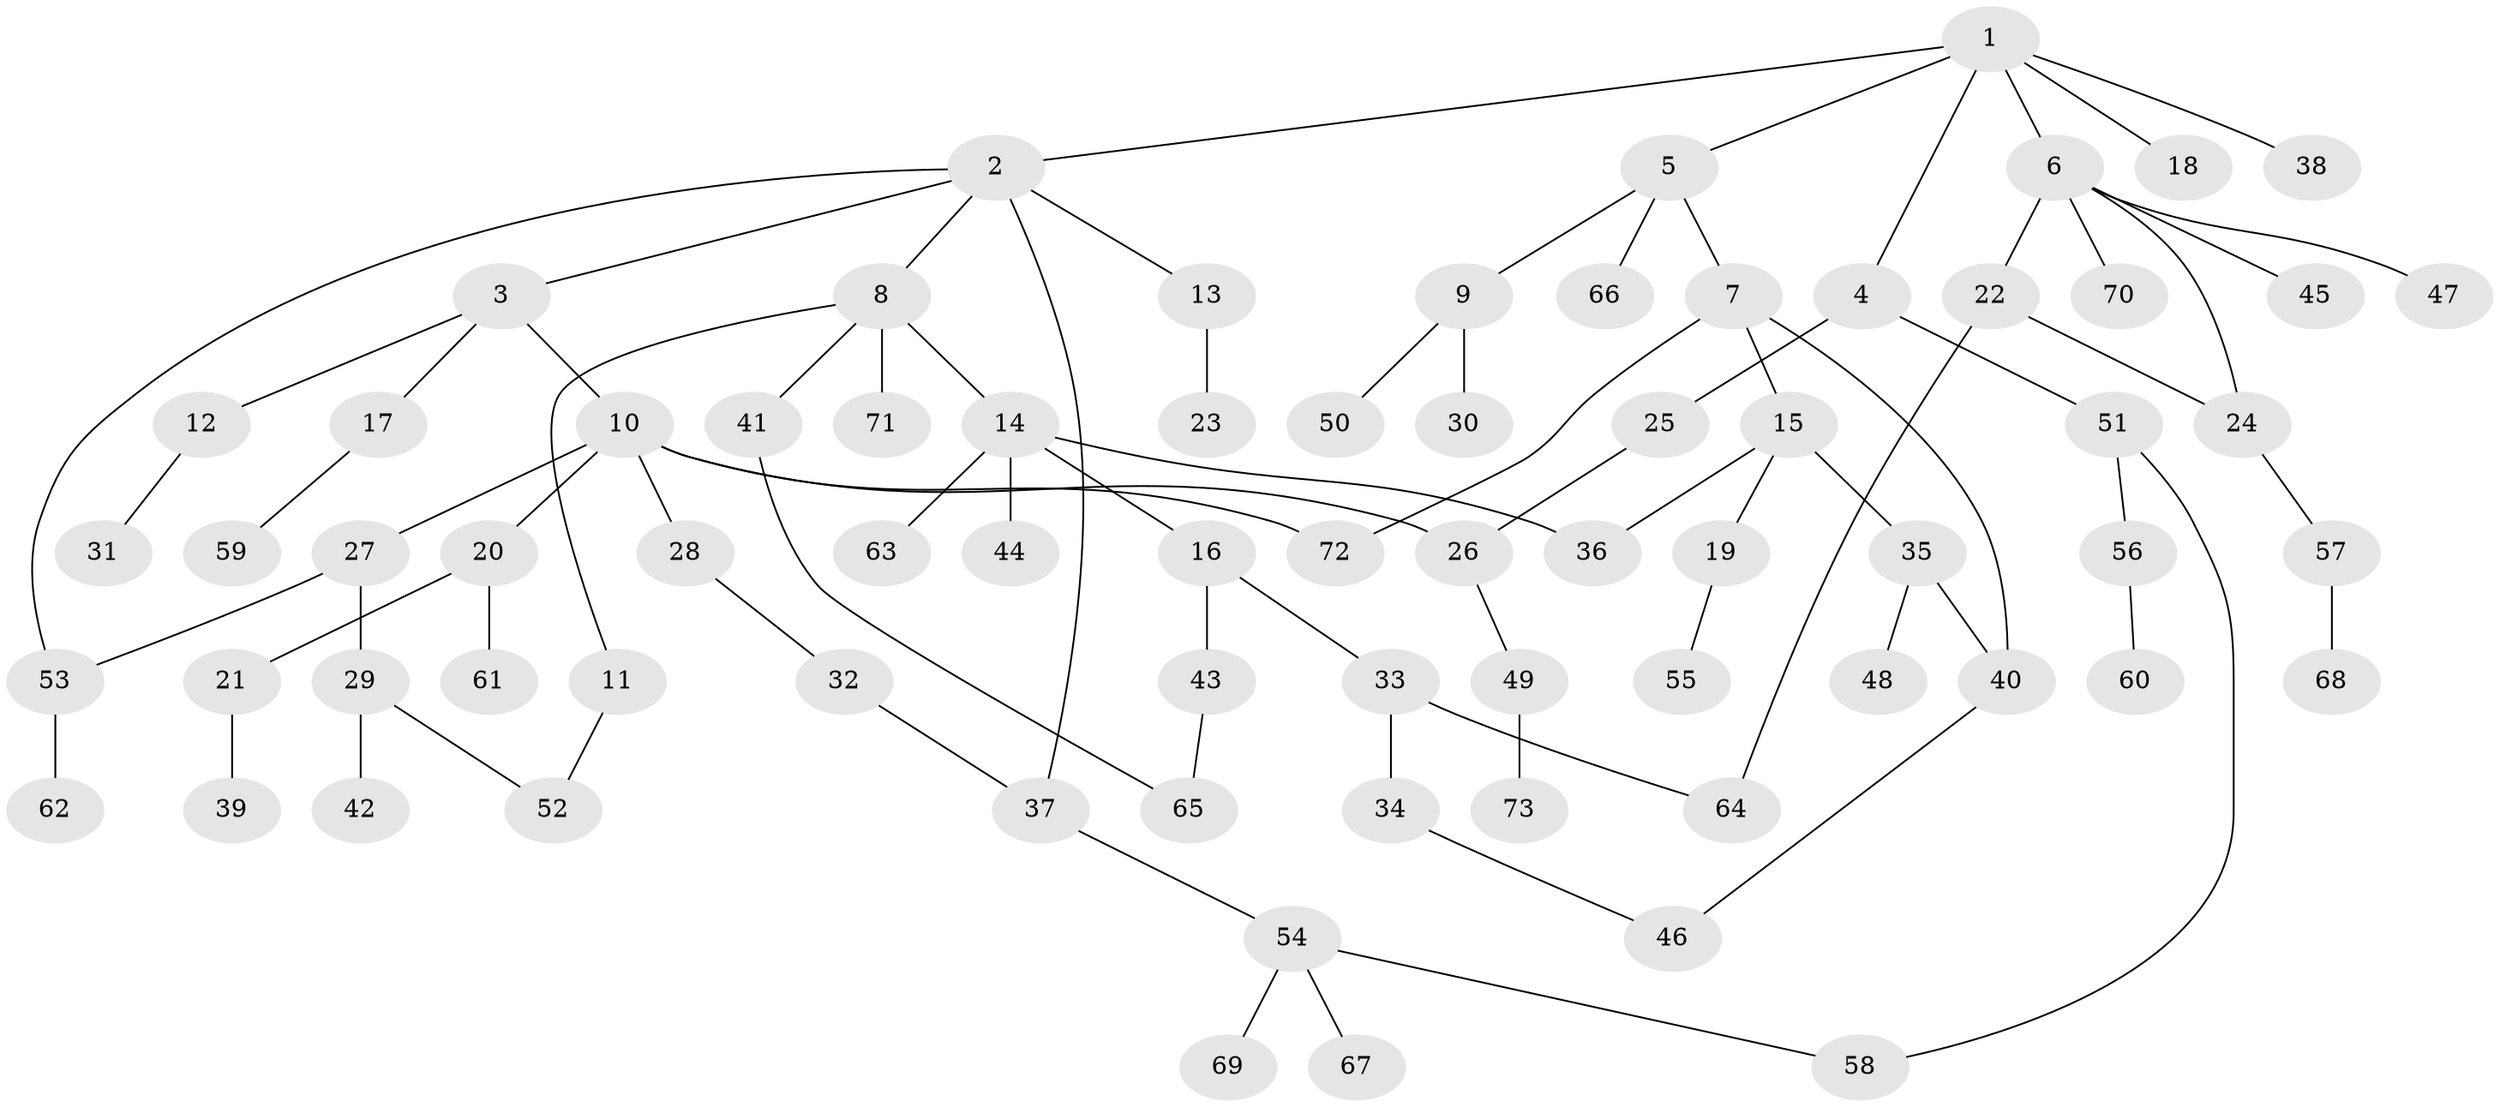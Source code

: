// Generated by graph-tools (version 1.1) at 2025/01/03/09/25 03:01:00]
// undirected, 73 vertices, 84 edges
graph export_dot {
graph [start="1"]
  node [color=gray90,style=filled];
  1;
  2;
  3;
  4;
  5;
  6;
  7;
  8;
  9;
  10;
  11;
  12;
  13;
  14;
  15;
  16;
  17;
  18;
  19;
  20;
  21;
  22;
  23;
  24;
  25;
  26;
  27;
  28;
  29;
  30;
  31;
  32;
  33;
  34;
  35;
  36;
  37;
  38;
  39;
  40;
  41;
  42;
  43;
  44;
  45;
  46;
  47;
  48;
  49;
  50;
  51;
  52;
  53;
  54;
  55;
  56;
  57;
  58;
  59;
  60;
  61;
  62;
  63;
  64;
  65;
  66;
  67;
  68;
  69;
  70;
  71;
  72;
  73;
  1 -- 2;
  1 -- 4;
  1 -- 5;
  1 -- 6;
  1 -- 18;
  1 -- 38;
  2 -- 3;
  2 -- 8;
  2 -- 13;
  2 -- 37;
  2 -- 53;
  3 -- 10;
  3 -- 12;
  3 -- 17;
  4 -- 25;
  4 -- 51;
  5 -- 7;
  5 -- 9;
  5 -- 66;
  6 -- 22;
  6 -- 45;
  6 -- 47;
  6 -- 70;
  6 -- 24;
  7 -- 15;
  7 -- 40;
  7 -- 72;
  8 -- 11;
  8 -- 14;
  8 -- 41;
  8 -- 71;
  9 -- 30;
  9 -- 50;
  10 -- 20;
  10 -- 26;
  10 -- 27;
  10 -- 28;
  10 -- 72;
  11 -- 52;
  12 -- 31;
  13 -- 23;
  14 -- 16;
  14 -- 44;
  14 -- 63;
  14 -- 36;
  15 -- 19;
  15 -- 35;
  15 -- 36;
  16 -- 33;
  16 -- 43;
  17 -- 59;
  19 -- 55;
  20 -- 21;
  20 -- 61;
  21 -- 39;
  22 -- 24;
  22 -- 64;
  24 -- 57;
  25 -- 26;
  26 -- 49;
  27 -- 29;
  27 -- 53;
  28 -- 32;
  29 -- 42;
  29 -- 52;
  32 -- 37;
  33 -- 34;
  33 -- 64;
  34 -- 46;
  35 -- 40;
  35 -- 48;
  37 -- 54;
  40 -- 46;
  41 -- 65;
  43 -- 65;
  49 -- 73;
  51 -- 56;
  51 -- 58;
  53 -- 62;
  54 -- 58;
  54 -- 67;
  54 -- 69;
  56 -- 60;
  57 -- 68;
}
